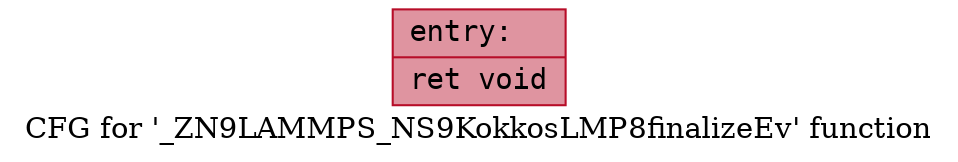 digraph "CFG for '_ZN9LAMMPS_NS9KokkosLMP8finalizeEv' function" {
	label="CFG for '_ZN9LAMMPS_NS9KokkosLMP8finalizeEv' function";

	Node0x55bdf7d8e0d0 [shape=record,color="#b70d28ff", style=filled, fillcolor="#b70d2870" fontname="Courier",label="{entry:\l|  ret void\l}"];
}
